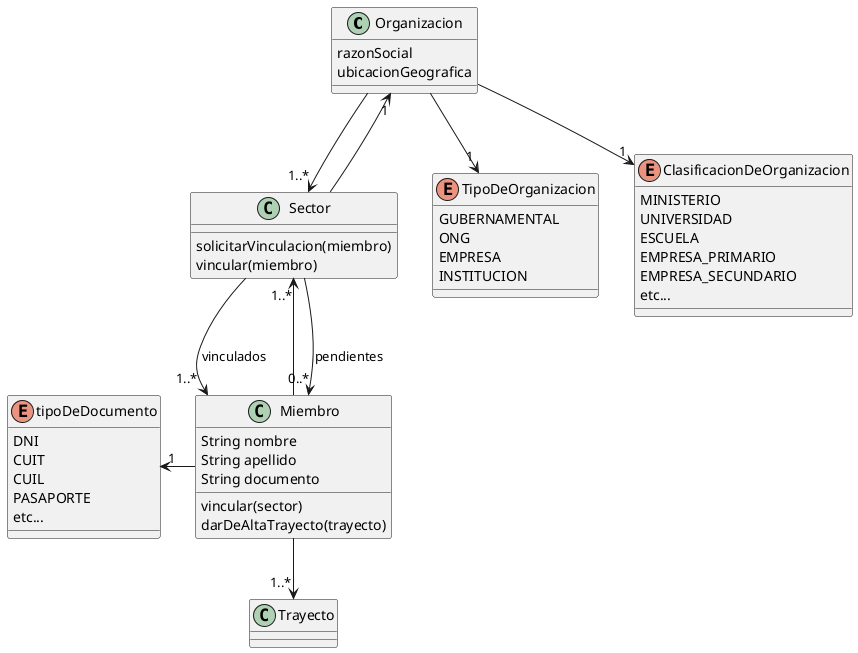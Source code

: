 @startuml diagrama-3

class Organizacion {
    razonSocial
    ubicacionGeografica
}

Organizacion -down-> "1" TipoDeOrganizacion
Organizacion -down-> "1" ClasificacionDeOrganizacion
Organizacion -down-> "1..*" Sector
Sector -up-> "1" Organizacion

enum TipoDeOrganizacion {
    GUBERNAMENTAL
    ONG
    EMPRESA
    INSTITUCION
}

enum ClasificacionDeOrganizacion {
    MINISTERIO
    UNIVERSIDAD
    ESCUELA
    EMPRESA_PRIMARIO
    EMPRESA_SECUNDARIO
    etc...
}

class Sector {
    solicitarVinculacion(miembro)
    vincular(miembro)
}

Sector -down-> "1..*" Miembro : vinculados
Miembro -up-> "1..*" Sector
Sector -down-> "0..*" Miembro : pendientes

class Miembro {
    String nombre
    String apellido
    String documento

    vincular(sector)
    darDeAltaTrayecto(trayecto)
}

Miembro -left-> "1" tipoDeDocumento
Miembro -down-> "1..*" Trayecto

enum tipoDeDocumento {
    DNI
    CUIT
    CUIL
    PASAPORTE
    etc...
}

class Trayecto {
}

@enduml